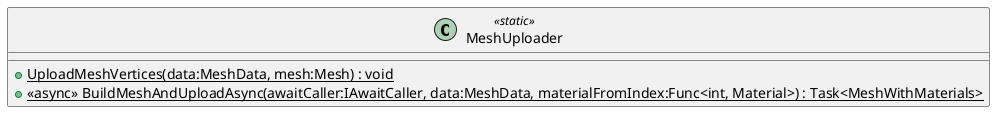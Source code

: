 @startuml
class MeshUploader <<static>> {
    + {static} UploadMeshVertices(data:MeshData, mesh:Mesh) : void
    + {static} <<async>> BuildMeshAndUploadAsync(awaitCaller:IAwaitCaller, data:MeshData, materialFromIndex:Func<int, Material>) : Task<MeshWithMaterials>
}
@enduml
